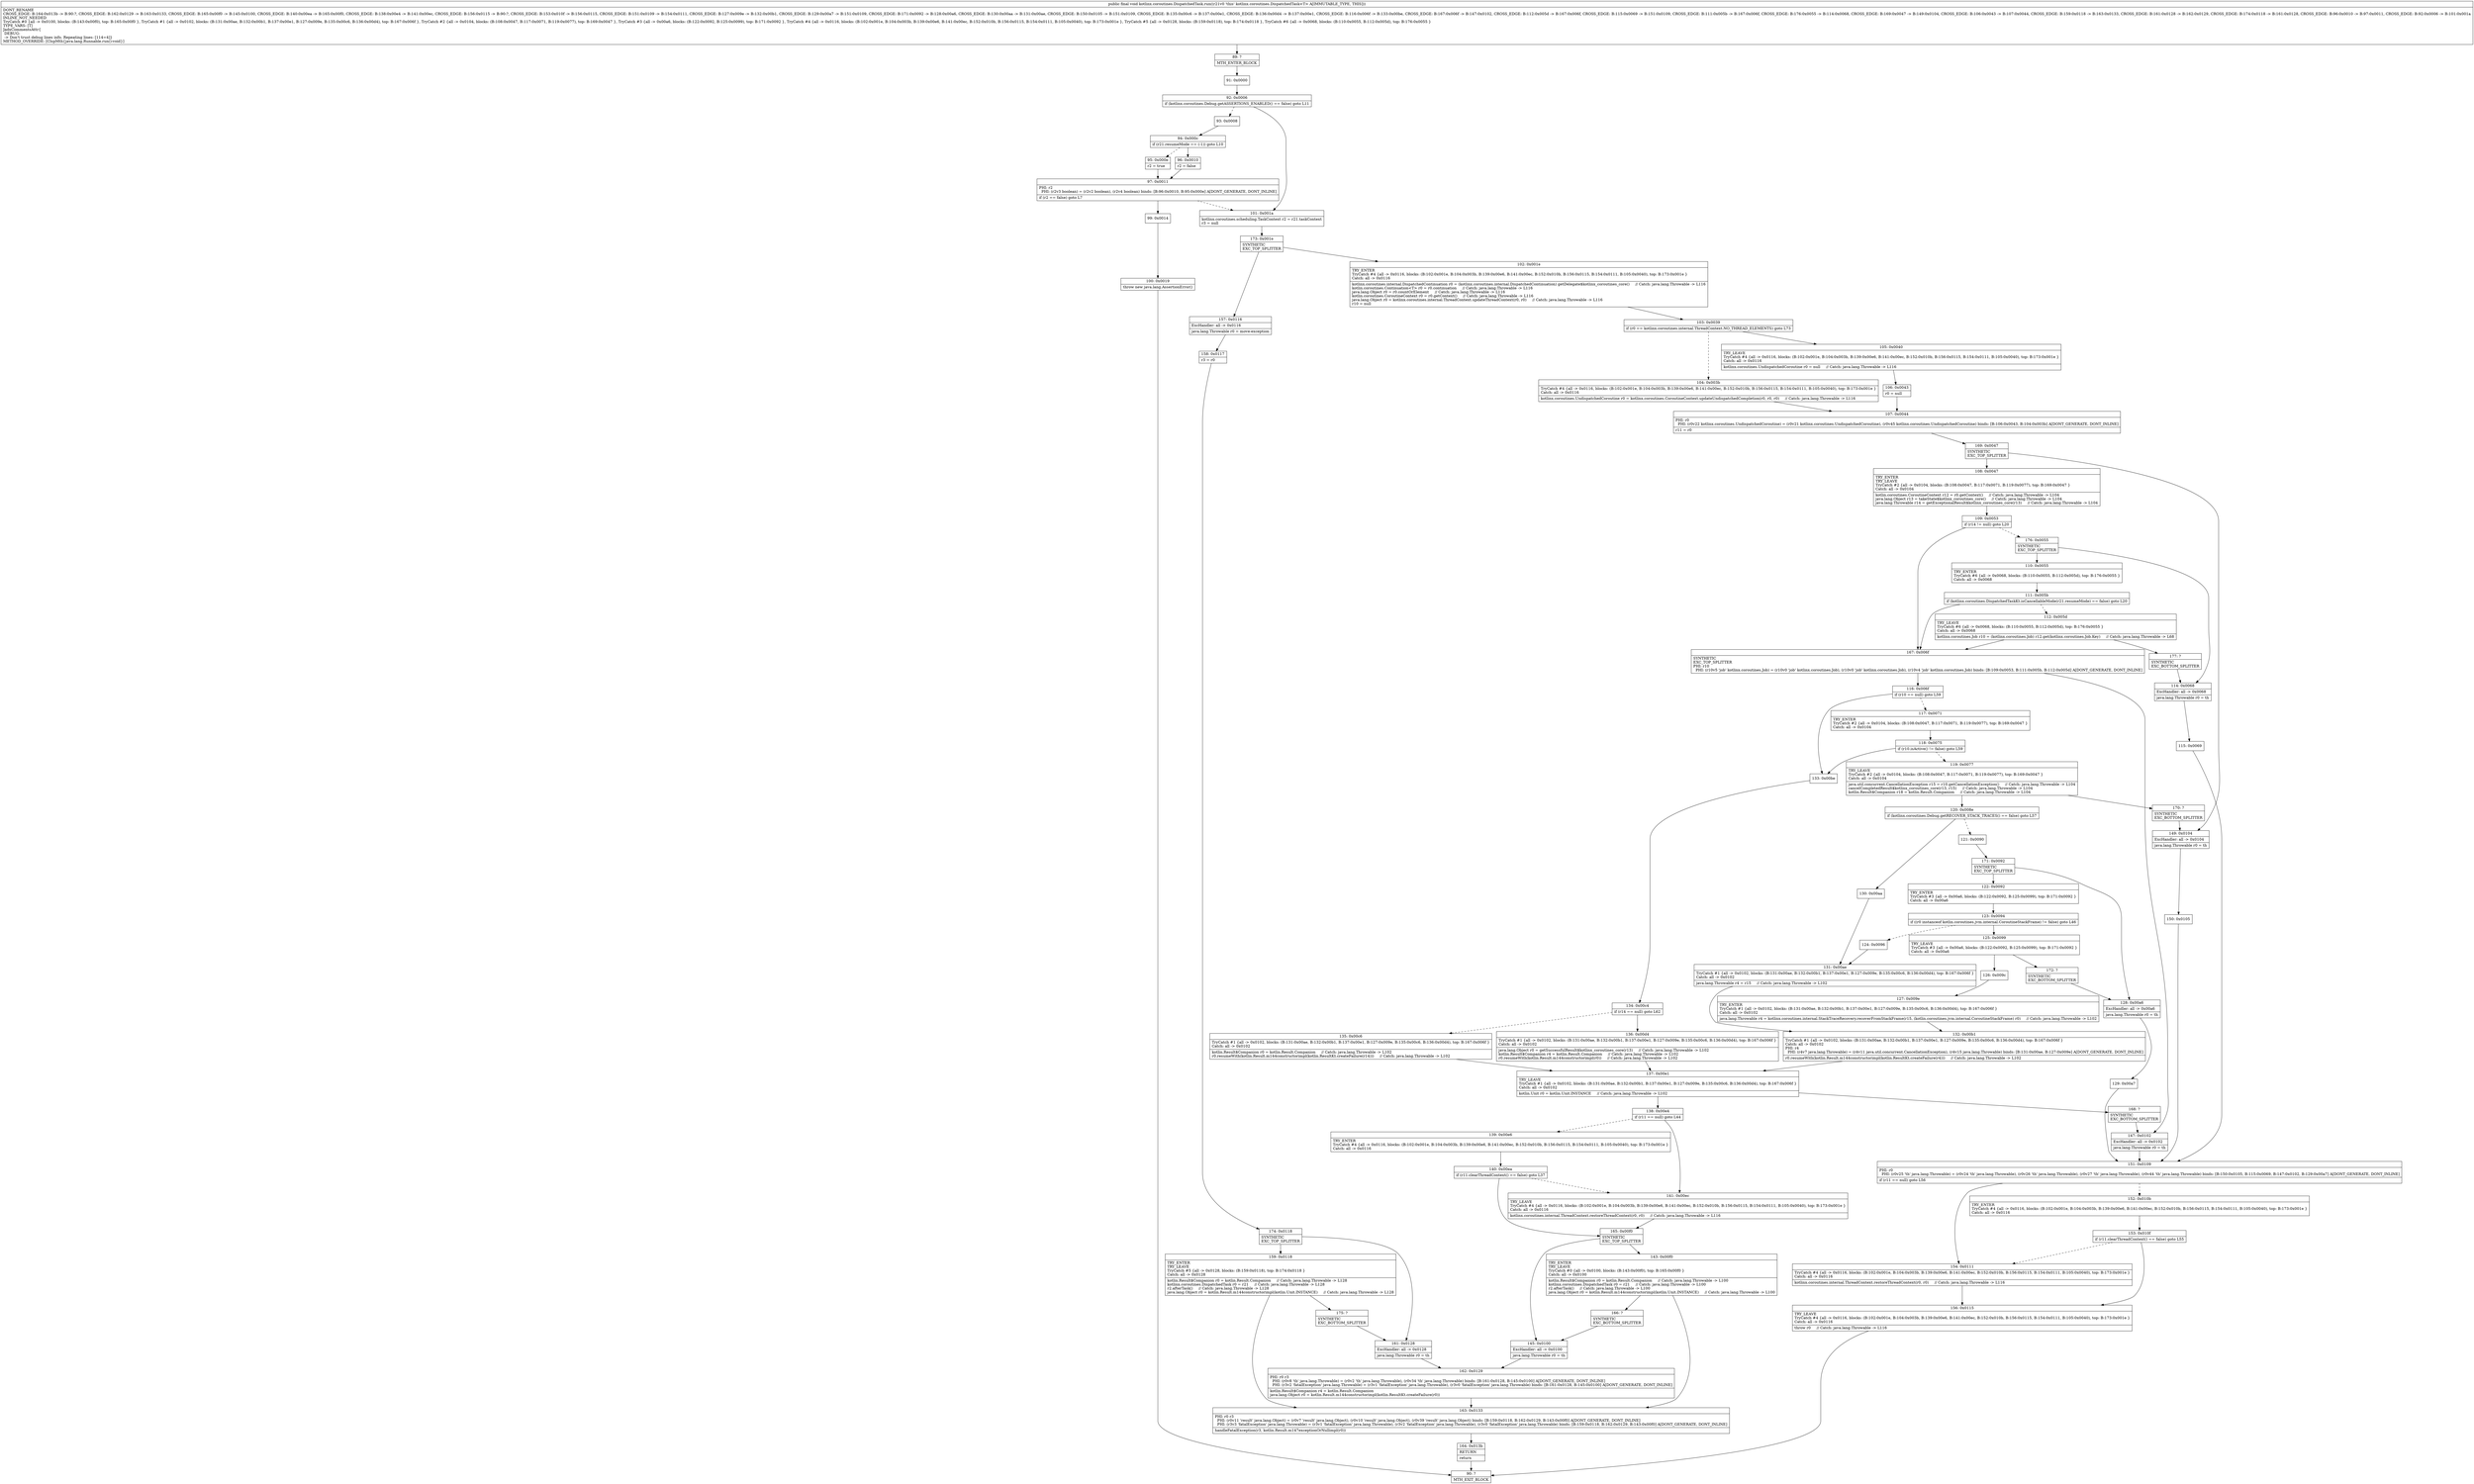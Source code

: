 digraph "CFG forkotlinx.coroutines.DispatchedTask.run()V" {
Node_89 [shape=record,label="{89\:\ ?|MTH_ENTER_BLOCK\l}"];
Node_91 [shape=record,label="{91\:\ 0x0000}"];
Node_92 [shape=record,label="{92\:\ 0x0006|if (kotlinx.coroutines.Debug.getASSERTIONS_ENABLED() == false) goto L11\l}"];
Node_93 [shape=record,label="{93\:\ 0x0008}"];
Node_94 [shape=record,label="{94\:\ 0x000c|if (r21.resumeMode == (\-1)) goto L10\l}"];
Node_95 [shape=record,label="{95\:\ 0x000e|r2 = true\l}"];
Node_97 [shape=record,label="{97\:\ 0x0011|PHI: r2 \l  PHI: (r2v3 boolean) = (r2v2 boolean), (r2v4 boolean) binds: [B:96:0x0010, B:95:0x000e] A[DONT_GENERATE, DONT_INLINE]\l|if (r2 == false) goto L7\l}"];
Node_99 [shape=record,label="{99\:\ 0x0014}"];
Node_100 [shape=record,label="{100\:\ 0x0019|throw new java.lang.AssertionError()\l}"];
Node_90 [shape=record,label="{90\:\ ?|MTH_EXIT_BLOCK\l}"];
Node_96 [shape=record,label="{96\:\ 0x0010|r2 = false\l}"];
Node_101 [shape=record,label="{101\:\ 0x001a|kotlinx.coroutines.scheduling.TaskContext r2 = r21.taskContext\lr3 = null\l}"];
Node_173 [shape=record,label="{173\:\ 0x001e|SYNTHETIC\lEXC_TOP_SPLITTER\l}"];
Node_102 [shape=record,label="{102\:\ 0x001e|TRY_ENTER\lTryCatch #4 \{all \-\> 0x0116, blocks: (B:102:0x001e, B:104:0x003b, B:139:0x00e6, B:141:0x00ec, B:152:0x010b, B:156:0x0115, B:154:0x0111, B:105:0x0040), top: B:173:0x001e \}\lCatch: all \-\> 0x0116\l|kotlinx.coroutines.internal.DispatchedContinuation r0 = (kotlinx.coroutines.internal.DispatchedContinuation) getDelegate$kotlinx_coroutines_core()     \/\/ Catch: java.lang.Throwable \-\> L116\lkotlin.coroutines.Continuation\<T\> r0 = r0.continuation     \/\/ Catch: java.lang.Throwable \-\> L116\ljava.lang.Object r0 = r0.countOrElement     \/\/ Catch: java.lang.Throwable \-\> L116\lkotlin.coroutines.CoroutineContext r0 = r0.getContext()     \/\/ Catch: java.lang.Throwable \-\> L116\ljava.lang.Object r0 = kotlinx.coroutines.internal.ThreadContext.updateThreadContext(r0, r0)     \/\/ Catch: java.lang.Throwable \-\> L116\lr10 = null\l}"];
Node_103 [shape=record,label="{103\:\ 0x0039|if (r0 == kotlinx.coroutines.internal.ThreadContext.NO_THREAD_ELEMENTS) goto L73\l}"];
Node_104 [shape=record,label="{104\:\ 0x003b|TryCatch #4 \{all \-\> 0x0116, blocks: (B:102:0x001e, B:104:0x003b, B:139:0x00e6, B:141:0x00ec, B:152:0x010b, B:156:0x0115, B:154:0x0111, B:105:0x0040), top: B:173:0x001e \}\lCatch: all \-\> 0x0116\l|kotlinx.coroutines.UndispatchedCoroutine r0 = kotlinx.coroutines.CoroutineContext.updateUndispatchedCompletion(r0, r0, r0)     \/\/ Catch: java.lang.Throwable \-\> L116\l}"];
Node_107 [shape=record,label="{107\:\ 0x0044|PHI: r0 \l  PHI: (r0v22 kotlinx.coroutines.UndispatchedCoroutine) = (r0v21 kotlinx.coroutines.UndispatchedCoroutine), (r0v45 kotlinx.coroutines.UndispatchedCoroutine) binds: [B:106:0x0043, B:104:0x003b] A[DONT_GENERATE, DONT_INLINE]\l|r11 = r0\l}"];
Node_169 [shape=record,label="{169\:\ 0x0047|SYNTHETIC\lEXC_TOP_SPLITTER\l}"];
Node_108 [shape=record,label="{108\:\ 0x0047|TRY_ENTER\lTRY_LEAVE\lTryCatch #2 \{all \-\> 0x0104, blocks: (B:108:0x0047, B:117:0x0071, B:119:0x0077), top: B:169:0x0047 \}\lCatch: all \-\> 0x0104\l|kotlin.coroutines.CoroutineContext r12 = r0.getContext()     \/\/ Catch: java.lang.Throwable \-\> L104\ljava.lang.Object r13 = takeState$kotlinx_coroutines_core()     \/\/ Catch: java.lang.Throwable \-\> L104\ljava.lang.Throwable r14 = getExceptionalResult$kotlinx_coroutines_core(r13)     \/\/ Catch: java.lang.Throwable \-\> L104\l}"];
Node_109 [shape=record,label="{109\:\ 0x0053|if (r14 != null) goto L20\l}"];
Node_167 [shape=record,label="{167\:\ 0x006f|SYNTHETIC\lEXC_TOP_SPLITTER\lPHI: r10 \l  PHI: (r10v5 'job' kotlinx.coroutines.Job) = (r10v0 'job' kotlinx.coroutines.Job), (r10v0 'job' kotlinx.coroutines.Job), (r10v4 'job' kotlinx.coroutines.Job) binds: [B:109:0x0053, B:111:0x005b, B:112:0x005d] A[DONT_GENERATE, DONT_INLINE]\l}"];
Node_116 [shape=record,label="{116\:\ 0x006f|if (r10 == null) goto L59\l}"];
Node_117 [shape=record,label="{117\:\ 0x0071|TRY_ENTER\lTryCatch #2 \{all \-\> 0x0104, blocks: (B:108:0x0047, B:117:0x0071, B:119:0x0077), top: B:169:0x0047 \}\lCatch: all \-\> 0x0104\l}"];
Node_118 [shape=record,label="{118\:\ 0x0075|if (r10.isActive() != false) goto L59\l}"];
Node_119 [shape=record,label="{119\:\ 0x0077|TRY_LEAVE\lTryCatch #2 \{all \-\> 0x0104, blocks: (B:108:0x0047, B:117:0x0071, B:119:0x0077), top: B:169:0x0047 \}\lCatch: all \-\> 0x0104\l|java.util.concurrent.CancellationException r15 = r10.getCancellationException()     \/\/ Catch: java.lang.Throwable \-\> L104\lcancelCompletedResult$kotlinx_coroutines_core(r13, r15)     \/\/ Catch: java.lang.Throwable \-\> L104\lkotlin.Result$Companion r18 = kotlin.Result.Companion     \/\/ Catch: java.lang.Throwable \-\> L104\l}"];
Node_120 [shape=record,label="{120\:\ 0x008e|if (kotlinx.coroutines.Debug.getRECOVER_STACK_TRACES() == false) goto L57\l}"];
Node_121 [shape=record,label="{121\:\ 0x0090}"];
Node_171 [shape=record,label="{171\:\ 0x0092|SYNTHETIC\lEXC_TOP_SPLITTER\l}"];
Node_122 [shape=record,label="{122\:\ 0x0092|TRY_ENTER\lTryCatch #3 \{all \-\> 0x00a6, blocks: (B:122:0x0092, B:125:0x0099), top: B:171:0x0092 \}\lCatch: all \-\> 0x00a6\l}"];
Node_123 [shape=record,label="{123\:\ 0x0094|if ((r0 instanceof kotlin.coroutines.jvm.internal.CoroutineStackFrame) != false) goto L46\l}"];
Node_124 [shape=record,label="{124\:\ 0x0096}"];
Node_131 [shape=record,label="{131\:\ 0x00ae|TryCatch #1 \{all \-\> 0x0102, blocks: (B:131:0x00ae, B:132:0x00b1, B:137:0x00e1, B:127:0x009e, B:135:0x00c6, B:136:0x00d4), top: B:167:0x006f \}\lCatch: all \-\> 0x0102\l|java.lang.Throwable r4 = r15     \/\/ Catch: java.lang.Throwable \-\> L102\l}"];
Node_132 [shape=record,label="{132\:\ 0x00b1|TryCatch #1 \{all \-\> 0x0102, blocks: (B:131:0x00ae, B:132:0x00b1, B:137:0x00e1, B:127:0x009e, B:135:0x00c6, B:136:0x00d4), top: B:167:0x006f \}\lCatch: all \-\> 0x0102\lPHI: r4 \l  PHI: (r4v7 java.lang.Throwable) = (r4v11 java.util.concurrent.CancellationException), (r4v15 java.lang.Throwable) binds: [B:131:0x00ae, B:127:0x009e] A[DONT_GENERATE, DONT_INLINE]\l|r0.resumeWith(kotlin.Result.m144constructorimpl(kotlin.ResultKt.createFailure(r4)))     \/\/ Catch: java.lang.Throwable \-\> L102\l}"];
Node_137 [shape=record,label="{137\:\ 0x00e1|TRY_LEAVE\lTryCatch #1 \{all \-\> 0x0102, blocks: (B:131:0x00ae, B:132:0x00b1, B:137:0x00e1, B:127:0x009e, B:135:0x00c6, B:136:0x00d4), top: B:167:0x006f \}\lCatch: all \-\> 0x0102\l|kotlin.Unit r0 = kotlin.Unit.INSTANCE     \/\/ Catch: java.lang.Throwable \-\> L102\l}"];
Node_138 [shape=record,label="{138\:\ 0x00e4|if (r11 == null) goto L44\l}"];
Node_139 [shape=record,label="{139\:\ 0x00e6|TRY_ENTER\lTryCatch #4 \{all \-\> 0x0116, blocks: (B:102:0x001e, B:104:0x003b, B:139:0x00e6, B:141:0x00ec, B:152:0x010b, B:156:0x0115, B:154:0x0111, B:105:0x0040), top: B:173:0x001e \}\lCatch: all \-\> 0x0116\l}"];
Node_140 [shape=record,label="{140\:\ 0x00ea|if (r11.clearThreadContext() == false) goto L37\l}"];
Node_165 [shape=record,label="{165\:\ 0x00f0|SYNTHETIC\lEXC_TOP_SPLITTER\l}"];
Node_143 [shape=record,label="{143\:\ 0x00f0|TRY_ENTER\lTRY_LEAVE\lTryCatch #0 \{all \-\> 0x0100, blocks: (B:143:0x00f0), top: B:165:0x00f0 \}\lCatch: all \-\> 0x0100\l|kotlin.Result$Companion r0 = kotlin.Result.Companion     \/\/ Catch: java.lang.Throwable \-\> L100\lkotlinx.coroutines.DispatchedTask r0 = r21     \/\/ Catch: java.lang.Throwable \-\> L100\lr2.afterTask()     \/\/ Catch: java.lang.Throwable \-\> L100\ljava.lang.Object r0 = kotlin.Result.m144constructorimpl(kotlin.Unit.INSTANCE)     \/\/ Catch: java.lang.Throwable \-\> L100\l}"];
Node_163 [shape=record,label="{163\:\ 0x0133|PHI: r0 r3 \l  PHI: (r0v11 'result' java.lang.Object) = (r0v7 'result' java.lang.Object), (r0v10 'result' java.lang.Object), (r0v39 'result' java.lang.Object) binds: [B:159:0x0118, B:162:0x0129, B:143:0x00f0] A[DONT_GENERATE, DONT_INLINE]\l  PHI: (r3v3 'fatalException' java.lang.Throwable) = (r3v1 'fatalException' java.lang.Throwable), (r3v2 'fatalException' java.lang.Throwable), (r3v0 'fatalException' java.lang.Throwable) binds: [B:159:0x0118, B:162:0x0129, B:143:0x00f0] A[DONT_GENERATE, DONT_INLINE]\l|handleFatalException(r3, kotlin.Result.m147exceptionOrNullimpl(r0))\l}"];
Node_164 [shape=record,label="{164\:\ 0x013b|RETURN\l|return\l}"];
Node_166 [shape=record,label="{166\:\ ?|SYNTHETIC\lEXC_BOTTOM_SPLITTER\l}"];
Node_145 [shape=record,label="{145\:\ 0x0100|ExcHandler: all \-\> 0x0100\l|java.lang.Throwable r0 = th\l}"];
Node_162 [shape=record,label="{162\:\ 0x0129|PHI: r0 r3 \l  PHI: (r0v8 'th' java.lang.Throwable) = (r0v2 'th' java.lang.Throwable), (r0v34 'th' java.lang.Throwable) binds: [B:161:0x0128, B:145:0x0100] A[DONT_GENERATE, DONT_INLINE]\l  PHI: (r3v2 'fatalException' java.lang.Throwable) = (r3v1 'fatalException' java.lang.Throwable), (r3v0 'fatalException' java.lang.Throwable) binds: [B:161:0x0128, B:145:0x0100] A[DONT_GENERATE, DONT_INLINE]\l|kotlin.Result$Companion r4 = kotlin.Result.Companion\ljava.lang.Object r0 = kotlin.Result.m144constructorimpl(kotlin.ResultKt.createFailure(r0))\l}"];
Node_141 [shape=record,label="{141\:\ 0x00ec|TRY_LEAVE\lTryCatch #4 \{all \-\> 0x0116, blocks: (B:102:0x001e, B:104:0x003b, B:139:0x00e6, B:141:0x00ec, B:152:0x010b, B:156:0x0115, B:154:0x0111, B:105:0x0040), top: B:173:0x001e \}\lCatch: all \-\> 0x0116\l|kotlinx.coroutines.internal.ThreadContext.restoreThreadContext(r0, r0)     \/\/ Catch: java.lang.Throwable \-\> L116\l}"];
Node_168 [shape=record,label="{168\:\ ?|SYNTHETIC\lEXC_BOTTOM_SPLITTER\l}"];
Node_125 [shape=record,label="{125\:\ 0x0099|TRY_LEAVE\lTryCatch #3 \{all \-\> 0x00a6, blocks: (B:122:0x0092, B:125:0x0099), top: B:171:0x0092 \}\lCatch: all \-\> 0x00a6\l}"];
Node_126 [shape=record,label="{126\:\ 0x009c}"];
Node_127 [shape=record,label="{127\:\ 0x009e|TRY_ENTER\lTryCatch #1 \{all \-\> 0x0102, blocks: (B:131:0x00ae, B:132:0x00b1, B:137:0x00e1, B:127:0x009e, B:135:0x00c6, B:136:0x00d4), top: B:167:0x006f \}\lCatch: all \-\> 0x0102\l|java.lang.Throwable r4 = kotlinx.coroutines.internal.StackTraceRecovery.recoverFromStackFrame(r15, (kotlin.coroutines.jvm.internal.CoroutineStackFrame) r0)     \/\/ Catch: java.lang.Throwable \-\> L102\l}"];
Node_172 [shape=record,label="{172\:\ ?|SYNTHETIC\lEXC_BOTTOM_SPLITTER\l}"];
Node_128 [shape=record,label="{128\:\ 0x00a6|ExcHandler: all \-\> 0x00a6\l|java.lang.Throwable r0 = th\l}"];
Node_129 [shape=record,label="{129\:\ 0x00a7}"];
Node_151 [shape=record,label="{151\:\ 0x0109|PHI: r0 \l  PHI: (r0v25 'th' java.lang.Throwable) = (r0v24 'th' java.lang.Throwable), (r0v26 'th' java.lang.Throwable), (r0v27 'th' java.lang.Throwable), (r0v44 'th' java.lang.Throwable) binds: [B:150:0x0105, B:115:0x0069, B:147:0x0102, B:129:0x00a7] A[DONT_GENERATE, DONT_INLINE]\l|if (r11 == null) goto L56\l}"];
Node_152 [shape=record,label="{152\:\ 0x010b|TRY_ENTER\lTryCatch #4 \{all \-\> 0x0116, blocks: (B:102:0x001e, B:104:0x003b, B:139:0x00e6, B:141:0x00ec, B:152:0x010b, B:156:0x0115, B:154:0x0111, B:105:0x0040), top: B:173:0x001e \}\lCatch: all \-\> 0x0116\l}"];
Node_153 [shape=record,label="{153\:\ 0x010f|if (r11.clearThreadContext() == false) goto L55\l}"];
Node_156 [shape=record,label="{156\:\ 0x0115|TRY_LEAVE\lTryCatch #4 \{all \-\> 0x0116, blocks: (B:102:0x001e, B:104:0x003b, B:139:0x00e6, B:141:0x00ec, B:152:0x010b, B:156:0x0115, B:154:0x0111, B:105:0x0040), top: B:173:0x001e \}\lCatch: all \-\> 0x0116\l|throw r0     \/\/ Catch: java.lang.Throwable \-\> L116\l}"];
Node_154 [shape=record,label="{154\:\ 0x0111|TryCatch #4 \{all \-\> 0x0116, blocks: (B:102:0x001e, B:104:0x003b, B:139:0x00e6, B:141:0x00ec, B:152:0x010b, B:156:0x0115, B:154:0x0111, B:105:0x0040), top: B:173:0x001e \}\lCatch: all \-\> 0x0116\l|kotlinx.coroutines.internal.ThreadContext.restoreThreadContext(r0, r0)     \/\/ Catch: java.lang.Throwable \-\> L116\l}"];
Node_130 [shape=record,label="{130\:\ 0x00aa}"];
Node_170 [shape=record,label="{170\:\ ?|SYNTHETIC\lEXC_BOTTOM_SPLITTER\l}"];
Node_133 [shape=record,label="{133\:\ 0x00be}"];
Node_134 [shape=record,label="{134\:\ 0x00c4|if (r14 == null) goto L62\l}"];
Node_135 [shape=record,label="{135\:\ 0x00c6|TryCatch #1 \{all \-\> 0x0102, blocks: (B:131:0x00ae, B:132:0x00b1, B:137:0x00e1, B:127:0x009e, B:135:0x00c6, B:136:0x00d4), top: B:167:0x006f \}\lCatch: all \-\> 0x0102\l|kotlin.Result$Companion r0 = kotlin.Result.Companion     \/\/ Catch: java.lang.Throwable \-\> L102\lr0.resumeWith(kotlin.Result.m144constructorimpl(kotlin.ResultKt.createFailure(r14)))     \/\/ Catch: java.lang.Throwable \-\> L102\l}"];
Node_136 [shape=record,label="{136\:\ 0x00d4|TryCatch #1 \{all \-\> 0x0102, blocks: (B:131:0x00ae, B:132:0x00b1, B:137:0x00e1, B:127:0x009e, B:135:0x00c6, B:136:0x00d4), top: B:167:0x006f \}\lCatch: all \-\> 0x0102\l|java.lang.Object r0 = getSuccessfulResult$kotlinx_coroutines_core(r13)     \/\/ Catch: java.lang.Throwable \-\> L102\lkotlin.Result$Companion r4 = kotlin.Result.Companion     \/\/ Catch: java.lang.Throwable \-\> L102\lr0.resumeWith(kotlin.Result.m144constructorimpl(r0))     \/\/ Catch: java.lang.Throwable \-\> L102\l}"];
Node_147 [shape=record,label="{147\:\ 0x0102|ExcHandler: all \-\> 0x0102\l|java.lang.Throwable r0 = th\l}"];
Node_176 [shape=record,label="{176\:\ 0x0055|SYNTHETIC\lEXC_TOP_SPLITTER\l}"];
Node_110 [shape=record,label="{110\:\ 0x0055|TRY_ENTER\lTryCatch #6 \{all \-\> 0x0068, blocks: (B:110:0x0055, B:112:0x005d), top: B:176:0x0055 \}\lCatch: all \-\> 0x0068\l}"];
Node_111 [shape=record,label="{111\:\ 0x005b|if (kotlinx.coroutines.DispatchedTaskKt.isCancellableMode(r21.resumeMode) == false) goto L20\l}"];
Node_112 [shape=record,label="{112\:\ 0x005d|TRY_LEAVE\lTryCatch #6 \{all \-\> 0x0068, blocks: (B:110:0x0055, B:112:0x005d), top: B:176:0x0055 \}\lCatch: all \-\> 0x0068\l|kotlinx.coroutines.Job r10 = (kotlinx.coroutines.Job) r12.get(kotlinx.coroutines.Job.Key)     \/\/ Catch: java.lang.Throwable \-\> L68\l}"];
Node_177 [shape=record,label="{177\:\ ?|SYNTHETIC\lEXC_BOTTOM_SPLITTER\l}"];
Node_114 [shape=record,label="{114\:\ 0x0068|ExcHandler: all \-\> 0x0068\l|java.lang.Throwable r0 = th\l}"];
Node_115 [shape=record,label="{115\:\ 0x0069}"];
Node_149 [shape=record,label="{149\:\ 0x0104|ExcHandler: all \-\> 0x0104\l|java.lang.Throwable r0 = th\l}"];
Node_150 [shape=record,label="{150\:\ 0x0105}"];
Node_105 [shape=record,label="{105\:\ 0x0040|TRY_LEAVE\lTryCatch #4 \{all \-\> 0x0116, blocks: (B:102:0x001e, B:104:0x003b, B:139:0x00e6, B:141:0x00ec, B:152:0x010b, B:156:0x0115, B:154:0x0111, B:105:0x0040), top: B:173:0x001e \}\lCatch: all \-\> 0x0116\l|kotlinx.coroutines.UndispatchedCoroutine r0 = null     \/\/ Catch: java.lang.Throwable \-\> L116\l}"];
Node_106 [shape=record,label="{106\:\ 0x0043|r0 = null\l}"];
Node_157 [shape=record,label="{157\:\ 0x0116|ExcHandler: all \-\> 0x0116\l|java.lang.Throwable r0 = move\-exception\l}"];
Node_158 [shape=record,label="{158\:\ 0x0117|r3 = r0\l}"];
Node_174 [shape=record,label="{174\:\ 0x0118|SYNTHETIC\lEXC_TOP_SPLITTER\l}"];
Node_159 [shape=record,label="{159\:\ 0x0118|TRY_ENTER\lTRY_LEAVE\lTryCatch #5 \{all \-\> 0x0128, blocks: (B:159:0x0118), top: B:174:0x0118 \}\lCatch: all \-\> 0x0128\l|kotlin.Result$Companion r0 = kotlin.Result.Companion     \/\/ Catch: java.lang.Throwable \-\> L128\lkotlinx.coroutines.DispatchedTask r0 = r21     \/\/ Catch: java.lang.Throwable \-\> L128\lr2.afterTask()     \/\/ Catch: java.lang.Throwable \-\> L128\ljava.lang.Object r0 = kotlin.Result.m144constructorimpl(kotlin.Unit.INSTANCE)     \/\/ Catch: java.lang.Throwable \-\> L128\l}"];
Node_175 [shape=record,label="{175\:\ ?|SYNTHETIC\lEXC_BOTTOM_SPLITTER\l}"];
Node_161 [shape=record,label="{161\:\ 0x0128|ExcHandler: all \-\> 0x0128\l|java.lang.Throwable r0 = th\l}"];
MethodNode[shape=record,label="{public final void kotlinx.coroutines.DispatchedTask.run((r21v0 'this' kotlinx.coroutines.DispatchedTask\<T\> A[IMMUTABLE_TYPE, THIS]))  | DONT_RENAME\lCROSS_EDGE: B:164:0x013b \-\> B:90:?, CROSS_EDGE: B:162:0x0129 \-\> B:163:0x0133, CROSS_EDGE: B:165:0x00f0 \-\> B:145:0x0100, CROSS_EDGE: B:140:0x00ea \-\> B:165:0x00f0, CROSS_EDGE: B:138:0x00e4 \-\> B:141:0x00ec, CROSS_EDGE: B:156:0x0115 \-\> B:90:?, CROSS_EDGE: B:153:0x010f \-\> B:156:0x0115, CROSS_EDGE: B:151:0x0109 \-\> B:154:0x0111, CROSS_EDGE: B:127:0x009e \-\> B:132:0x00b1, CROSS_EDGE: B:129:0x00a7 \-\> B:151:0x0109, CROSS_EDGE: B:171:0x0092 \-\> B:128:0x00a6, CROSS_EDGE: B:130:0x00aa \-\> B:131:0x00ae, CROSS_EDGE: B:150:0x0105 \-\> B:151:0x0109, CROSS_EDGE: B:135:0x00c6 \-\> B:137:0x00e1, CROSS_EDGE: B:136:0x00d4 \-\> B:137:0x00e1, CROSS_EDGE: B:116:0x006f \-\> B:133:0x00be, CROSS_EDGE: B:167:0x006f \-\> B:147:0x0102, CROSS_EDGE: B:112:0x005d \-\> B:167:0x006f, CROSS_EDGE: B:115:0x0069 \-\> B:151:0x0109, CROSS_EDGE: B:111:0x005b \-\> B:167:0x006f, CROSS_EDGE: B:176:0x0055 \-\> B:114:0x0068, CROSS_EDGE: B:169:0x0047 \-\> B:149:0x0104, CROSS_EDGE: B:106:0x0043 \-\> B:107:0x0044, CROSS_EDGE: B:159:0x0118 \-\> B:163:0x0133, CROSS_EDGE: B:161:0x0128 \-\> B:162:0x0129, CROSS_EDGE: B:174:0x0118 \-\> B:161:0x0128, CROSS_EDGE: B:96:0x0010 \-\> B:97:0x0011, CROSS_EDGE: B:92:0x0006 \-\> B:101:0x001a\lINLINE_NOT_NEEDED\lTryCatch #0 \{all \-\> 0x0100, blocks: (B:143:0x00f0), top: B:165:0x00f0 \}, TryCatch #1 \{all \-\> 0x0102, blocks: (B:131:0x00ae, B:132:0x00b1, B:137:0x00e1, B:127:0x009e, B:135:0x00c6, B:136:0x00d4), top: B:167:0x006f \}, TryCatch #2 \{all \-\> 0x0104, blocks: (B:108:0x0047, B:117:0x0071, B:119:0x0077), top: B:169:0x0047 \}, TryCatch #3 \{all \-\> 0x00a6, blocks: (B:122:0x0092, B:125:0x0099), top: B:171:0x0092 \}, TryCatch #4 \{all \-\> 0x0116, blocks: (B:102:0x001e, B:104:0x003b, B:139:0x00e6, B:141:0x00ec, B:152:0x010b, B:156:0x0115, B:154:0x0111, B:105:0x0040), top: B:173:0x001e \}, TryCatch #5 \{all \-\> 0x0128, blocks: (B:159:0x0118), top: B:174:0x0118 \}, TryCatch #6 \{all \-\> 0x0068, blocks: (B:110:0x0055, B:112:0x005d), top: B:176:0x0055 \}\lTYPE_VARS: [T]\lJadxCommentsAttr\{\l DEBUG: \l \-\> Don't trust debug lines info. Repeating lines: [114=4]\}\lMETHOD_OVERRIDE: [ClspMth\{java.lang.Runnable.run():void\}]\l}"];
MethodNode -> Node_89;Node_89 -> Node_91;
Node_91 -> Node_92;
Node_92 -> Node_93[style=dashed];
Node_92 -> Node_101;
Node_93 -> Node_94;
Node_94 -> Node_95[style=dashed];
Node_94 -> Node_96;
Node_95 -> Node_97;
Node_97 -> Node_99;
Node_97 -> Node_101[style=dashed];
Node_99 -> Node_100;
Node_100 -> Node_90;
Node_96 -> Node_97;
Node_101 -> Node_173;
Node_173 -> Node_102;
Node_173 -> Node_157;
Node_102 -> Node_103;
Node_103 -> Node_104[style=dashed];
Node_103 -> Node_105;
Node_104 -> Node_107;
Node_107 -> Node_169;
Node_169 -> Node_108;
Node_169 -> Node_149;
Node_108 -> Node_109;
Node_109 -> Node_167;
Node_109 -> Node_176[style=dashed];
Node_167 -> Node_116;
Node_167 -> Node_147;
Node_116 -> Node_117[style=dashed];
Node_116 -> Node_133;
Node_117 -> Node_118;
Node_118 -> Node_119[style=dashed];
Node_118 -> Node_133;
Node_119 -> Node_120;
Node_119 -> Node_170;
Node_120 -> Node_121[style=dashed];
Node_120 -> Node_130;
Node_121 -> Node_171;
Node_171 -> Node_122;
Node_171 -> Node_128;
Node_122 -> Node_123;
Node_123 -> Node_124[style=dashed];
Node_123 -> Node_125;
Node_124 -> Node_131;
Node_131 -> Node_132;
Node_132 -> Node_137;
Node_137 -> Node_138;
Node_137 -> Node_168;
Node_138 -> Node_139[style=dashed];
Node_138 -> Node_141;
Node_139 -> Node_140;
Node_140 -> Node_141[style=dashed];
Node_140 -> Node_165;
Node_165 -> Node_143;
Node_165 -> Node_145;
Node_143 -> Node_163;
Node_143 -> Node_166;
Node_163 -> Node_164;
Node_164 -> Node_90;
Node_166 -> Node_145;
Node_145 -> Node_162;
Node_162 -> Node_163;
Node_141 -> Node_165;
Node_168 -> Node_147;
Node_125 -> Node_126;
Node_125 -> Node_172;
Node_126 -> Node_127;
Node_127 -> Node_132;
Node_172 -> Node_128;
Node_128 -> Node_129;
Node_129 -> Node_151;
Node_151 -> Node_152[style=dashed];
Node_151 -> Node_154;
Node_152 -> Node_153;
Node_153 -> Node_154[style=dashed];
Node_153 -> Node_156;
Node_156 -> Node_90;
Node_154 -> Node_156;
Node_130 -> Node_131;
Node_170 -> Node_149;
Node_133 -> Node_134;
Node_134 -> Node_135[style=dashed];
Node_134 -> Node_136;
Node_135 -> Node_137;
Node_136 -> Node_137;
Node_147 -> Node_151;
Node_176 -> Node_110;
Node_176 -> Node_114;
Node_110 -> Node_111;
Node_111 -> Node_112[style=dashed];
Node_111 -> Node_167;
Node_112 -> Node_167;
Node_112 -> Node_177;
Node_177 -> Node_114;
Node_114 -> Node_115;
Node_115 -> Node_151;
Node_149 -> Node_150;
Node_150 -> Node_151;
Node_105 -> Node_106;
Node_106 -> Node_107;
Node_157 -> Node_158;
Node_158 -> Node_174;
Node_174 -> Node_159;
Node_174 -> Node_161;
Node_159 -> Node_163;
Node_159 -> Node_175;
Node_175 -> Node_161;
Node_161 -> Node_162;
}

